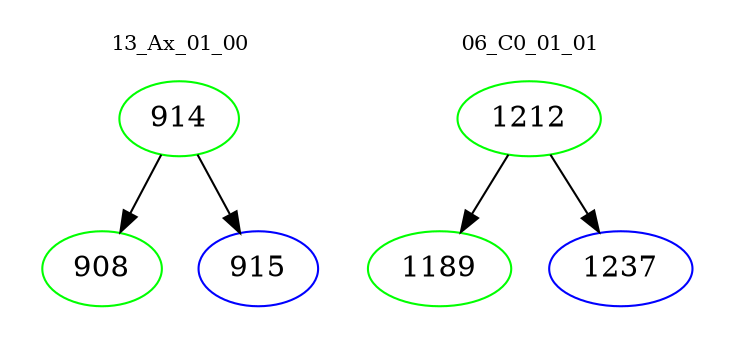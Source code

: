 digraph{
subgraph cluster_0 {
color = white
label = "13_Ax_01_00";
fontsize=10;
T0_914 [label="914", color="green"]
T0_914 -> T0_908 [color="black"]
T0_908 [label="908", color="green"]
T0_914 -> T0_915 [color="black"]
T0_915 [label="915", color="blue"]
}
subgraph cluster_1 {
color = white
label = "06_C0_01_01";
fontsize=10;
T1_1212 [label="1212", color="green"]
T1_1212 -> T1_1189 [color="black"]
T1_1189 [label="1189", color="green"]
T1_1212 -> T1_1237 [color="black"]
T1_1237 [label="1237", color="blue"]
}
}
